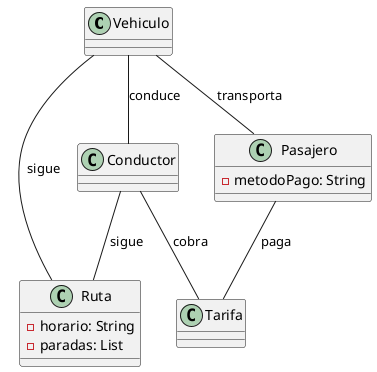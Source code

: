 @startuml class-diagram
class Vehiculo {
}

class Conductor {
}

class Pasajero {
  -metodoPago: String
}

class Ruta {
  -horario: String
  -paradas: List
}

class Tarifa {
}
Conductor -- Ruta: sigue
Vehiculo --  Conductor: conduce
Vehiculo -- Pasajero: transporta
Conductor -- Tarifa: cobra
Vehiculo -- Ruta: sigue
Pasajero -- Tarifa: paga
@enduml